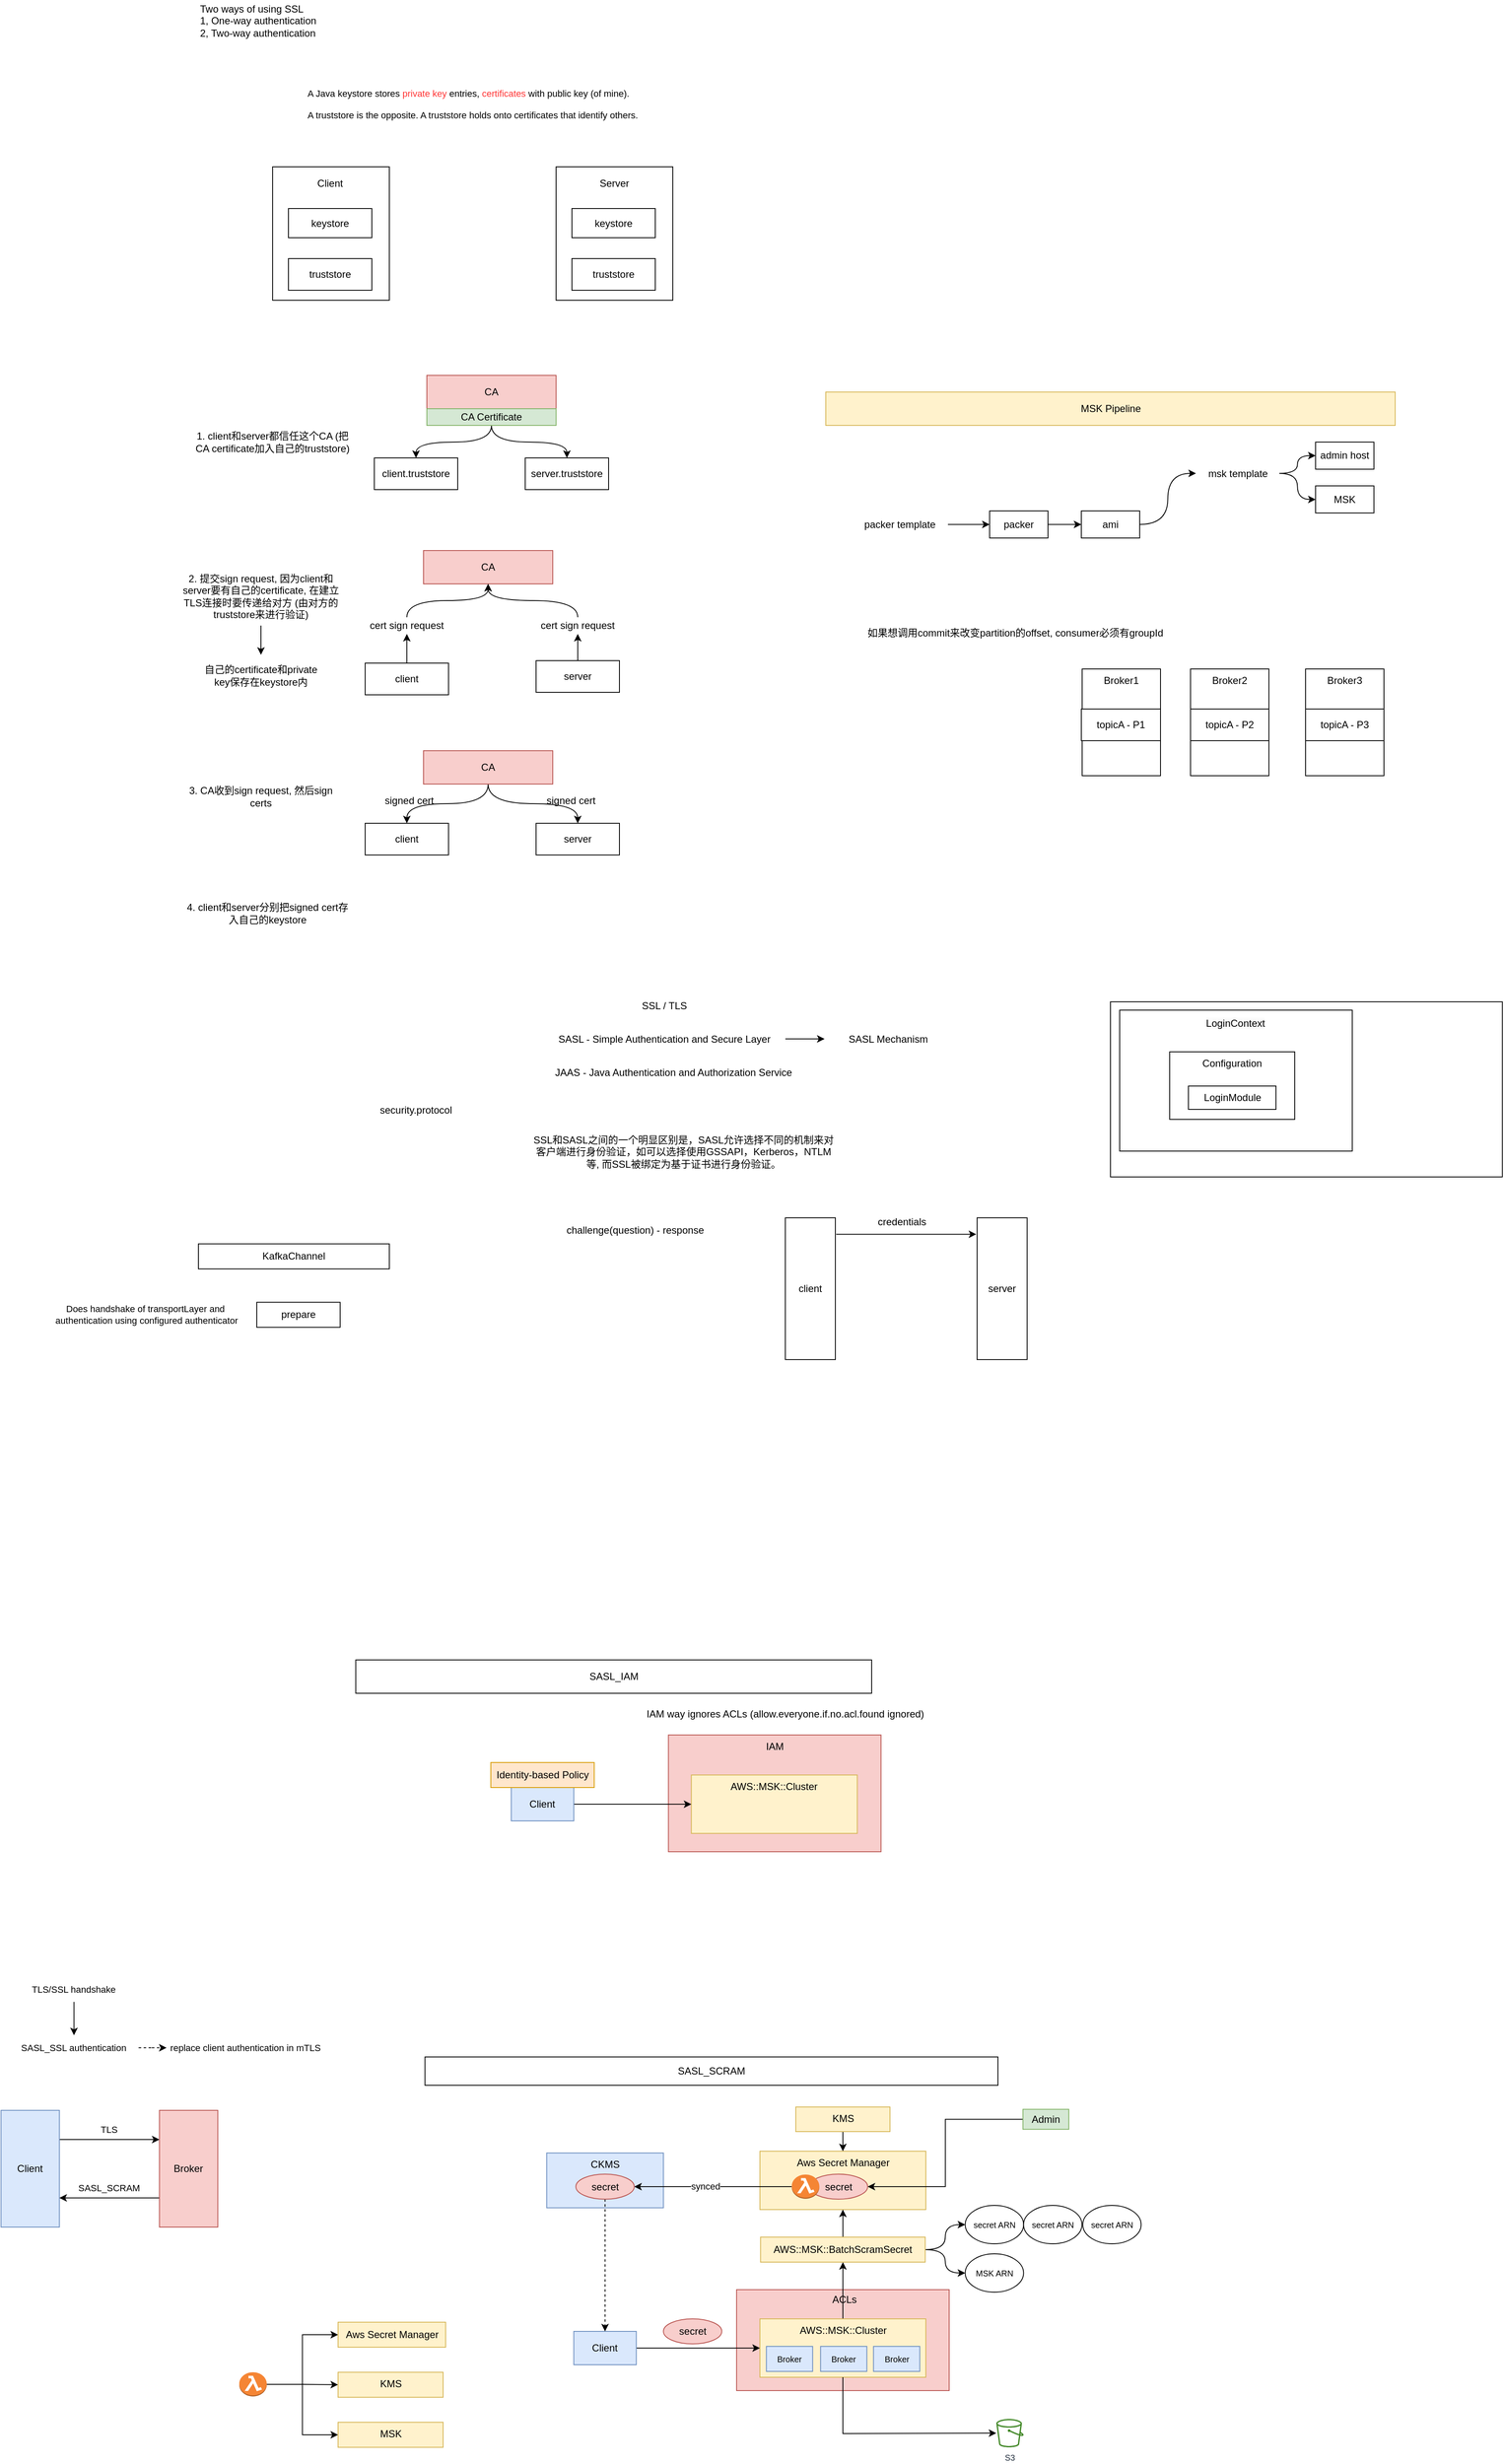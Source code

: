 <mxfile version="21.2.3" type="github">
  <diagram id="VqWRD1eYdqXnjN061D67" name="Page-1">
    <mxGraphModel dx="1621" dy="1625" grid="1" gridSize="10" guides="1" tooltips="1" connect="1" arrows="1" fold="1" page="1" pageScale="1" pageWidth="827" pageHeight="1169" math="0" shadow="0">
      <root>
        <mxCell id="0" />
        <mxCell id="1" parent="0" />
        <mxCell id="aHBjfDM95XBzwa6__JUI-15" value="" style="rounded=0;whiteSpace=wrap;html=1;verticalAlign=top;fillColor=#f8cecc;strokeColor=#b85450;" parent="1" vertex="1">
          <mxGeometry x="476.5" y="1825" width="255" height="121" as="geometry" />
        </mxCell>
        <mxCell id="adZdbqMNMHa9eECy_sV0-7" value="CKMS" style="rounded=0;whiteSpace=wrap;html=1;verticalAlign=top;fillColor=#dae8fc;strokeColor=#6c8ebf;" parent="1" vertex="1">
          <mxGeometry x="248.75" y="1661.13" width="140" height="65.75" as="geometry" />
        </mxCell>
        <mxCell id="adZdbqMNMHa9eECy_sV0-1" value="Aws Secret Manager" style="rounded=0;whiteSpace=wrap;html=1;verticalAlign=top;fillColor=#fff2cc;strokeColor=#d6b656;" parent="1" vertex="1">
          <mxGeometry x="504.5" y="1659" width="199" height="70" as="geometry" />
        </mxCell>
        <mxCell id="aHBjfDM95XBzwa6__JUI-25" style="edgeStyle=orthogonalEdgeStyle;rounded=0;orthogonalLoop=1;jettySize=auto;html=1;exitX=0;exitY=0.5;exitDx=0;exitDy=0;entryX=1;entryY=0.5;entryDx=0;entryDy=0;" parent="1" source="aHBjfDM95XBzwa6__JUI-29" target="aHBjfDM95XBzwa6__JUI-3" edge="1">
          <mxGeometry relative="1" as="geometry" />
        </mxCell>
        <mxCell id="aHBjfDM95XBzwa6__JUI-27" value="synced" style="edgeLabel;html=1;align=center;verticalAlign=middle;resizable=0;points=[];" parent="aHBjfDM95XBzwa6__JUI-25" vertex="1" connectable="0">
          <mxGeometry x="0.108" y="1" relative="1" as="geometry">
            <mxPoint y="-2" as="offset" />
          </mxGeometry>
        </mxCell>
        <mxCell id="itqR3cazL_RWvEJsIGA0-5" value="" style="edgeStyle=orthogonalEdgeStyle;rounded=0;orthogonalLoop=1;jettySize=auto;html=1;" parent="1" source="adZdbqMNMHa9eECy_sV0-3" target="adZdbqMNMHa9eECy_sV0-5" edge="1">
          <mxGeometry relative="1" as="geometry" />
        </mxCell>
        <mxCell id="aHBjfDM95XBzwa6__JUI-11" value="IAM" style="rounded=0;whiteSpace=wrap;html=1;verticalAlign=top;fillColor=#f8cecc;strokeColor=#b85450;" parent="1" vertex="1">
          <mxGeometry x="394.75" y="1160" width="255" height="140" as="geometry" />
        </mxCell>
        <mxCell id="rUbHjjRioy_Fn0qj38NF-68" value="" style="rounded=0;whiteSpace=wrap;html=1;" parent="1" vertex="1">
          <mxGeometry x="925" y="281" width="470" height="210" as="geometry" />
        </mxCell>
        <mxCell id="rUbHjjRioy_Fn0qj38NF-69" value="" style="rounded=0;whiteSpace=wrap;html=1;" parent="1" vertex="1">
          <mxGeometry x="936" y="291" width="279" height="169" as="geometry" />
        </mxCell>
        <mxCell id="rUbHjjRioy_Fn0qj38NF-71" value="Configuration" style="rounded=0;whiteSpace=wrap;html=1;verticalAlign=top;" parent="1" vertex="1">
          <mxGeometry x="996" y="341" width="150" height="81" as="geometry" />
        </mxCell>
        <mxCell id="977nJjWM0UaJ1cPmPAfp-12" value="Two ways of using SSL&lt;br&gt;1, One-way authentication&lt;br&gt;2, Two-way authentication" style="text;html=1;strokeColor=none;fillColor=none;align=left;verticalAlign=middle;whiteSpace=wrap;rounded=0;" parent="1" vertex="1">
          <mxGeometry x="-169" y="-920" width="185" height="50" as="geometry" />
        </mxCell>
        <mxCell id="977nJjWM0UaJ1cPmPAfp-14" value="" style="rounded=0;whiteSpace=wrap;html=1;" parent="1" vertex="1">
          <mxGeometry x="-80" y="-720" width="140" height="160" as="geometry" />
        </mxCell>
        <mxCell id="977nJjWM0UaJ1cPmPAfp-15" value="Client" style="text;html=1;strokeColor=none;fillColor=none;align=center;verticalAlign=middle;whiteSpace=wrap;rounded=0;" parent="1" vertex="1">
          <mxGeometry x="-36" y="-710" width="50" height="20" as="geometry" />
        </mxCell>
        <mxCell id="977nJjWM0UaJ1cPmPAfp-16" value="keystore" style="rounded=0;whiteSpace=wrap;html=1;" parent="1" vertex="1">
          <mxGeometry x="-61" y="-670" width="100" height="35" as="geometry" />
        </mxCell>
        <mxCell id="977nJjWM0UaJ1cPmPAfp-17" value="truststore" style="rounded=0;whiteSpace=wrap;html=1;" parent="1" vertex="1">
          <mxGeometry x="-61" y="-610" width="100" height="38" as="geometry" />
        </mxCell>
        <mxCell id="977nJjWM0UaJ1cPmPAfp-18" value="&lt;span style=&quot;box-sizing: border-box; font-family: Raleway, sans-serif; font-size: 11px; background-color: rgb(255, 255, 255);&quot;&gt;A Java keystore stores &lt;font color=&quot;#ff3333&quot;&gt;private key&lt;/font&gt; entries, &lt;font color=&quot;#ff3333&quot;&gt;certificates&lt;/font&gt; with public key (of mine).&lt;br&gt;&lt;br&gt;A truststore is the opposite. A truststore holds onto certificates that identify others.&lt;br&gt;&lt;/span&gt;" style="text;html=1;strokeColor=none;fillColor=none;align=left;verticalAlign=middle;whiteSpace=wrap;rounded=0;fontSize=11;fontStyle=0" parent="1" vertex="1">
          <mxGeometry x="-40" y="-820" width="405" height="50" as="geometry" />
        </mxCell>
        <mxCell id="977nJjWM0UaJ1cPmPAfp-25" value="" style="rounded=0;whiteSpace=wrap;html=1;" parent="1" vertex="1">
          <mxGeometry x="260" y="-720" width="140" height="160" as="geometry" />
        </mxCell>
        <mxCell id="977nJjWM0UaJ1cPmPAfp-26" value="Server" style="text;html=1;strokeColor=none;fillColor=none;align=center;verticalAlign=middle;whiteSpace=wrap;rounded=0;" parent="1" vertex="1">
          <mxGeometry x="305" y="-710" width="50" height="20" as="geometry" />
        </mxCell>
        <mxCell id="977nJjWM0UaJ1cPmPAfp-27" value="keystore" style="rounded=0;whiteSpace=wrap;html=1;" parent="1" vertex="1">
          <mxGeometry x="279" y="-670" width="100" height="35" as="geometry" />
        </mxCell>
        <mxCell id="977nJjWM0UaJ1cPmPAfp-28" value="truststore" style="rounded=0;whiteSpace=wrap;html=1;" parent="1" vertex="1">
          <mxGeometry x="279" y="-610" width="100" height="38" as="geometry" />
        </mxCell>
        <mxCell id="cuo-gMMu6F1mj998WloA-1" value="CA" style="rounded=0;whiteSpace=wrap;html=1;fillColor=#f8cecc;strokeColor=#b85450;" parent="1" vertex="1">
          <mxGeometry x="105" y="-470" width="155" height="40" as="geometry" />
        </mxCell>
        <mxCell id="rUbHjjRioy_Fn0qj38NF-8" style="edgeStyle=orthogonalEdgeStyle;curved=1;rounded=0;orthogonalLoop=1;jettySize=auto;html=1;" parent="1" source="rUbHjjRioy_Fn0qj38NF-1" target="rUbHjjRioy_Fn0qj38NF-5" edge="1">
          <mxGeometry relative="1" as="geometry" />
        </mxCell>
        <mxCell id="rUbHjjRioy_Fn0qj38NF-9" style="edgeStyle=orthogonalEdgeStyle;curved=1;rounded=0;orthogonalLoop=1;jettySize=auto;html=1;" parent="1" source="rUbHjjRioy_Fn0qj38NF-1" target="rUbHjjRioy_Fn0qj38NF-6" edge="1">
          <mxGeometry relative="1" as="geometry" />
        </mxCell>
        <mxCell id="rUbHjjRioy_Fn0qj38NF-1" value="CA Certificate" style="rounded=0;whiteSpace=wrap;html=1;fillColor=#d5e8d4;strokeColor=#82b366;" parent="1" vertex="1">
          <mxGeometry x="105" y="-430" width="155" height="20" as="geometry" />
        </mxCell>
        <mxCell id="rUbHjjRioy_Fn0qj38NF-5" value="client.truststore" style="rounded=0;whiteSpace=wrap;html=1;" parent="1" vertex="1">
          <mxGeometry x="42" y="-371" width="100" height="38" as="geometry" />
        </mxCell>
        <mxCell id="rUbHjjRioy_Fn0qj38NF-6" value="server.truststore" style="rounded=0;whiteSpace=wrap;html=1;" parent="1" vertex="1">
          <mxGeometry x="223" y="-371" width="100" height="38" as="geometry" />
        </mxCell>
        <mxCell id="rUbHjjRioy_Fn0qj38NF-7" value="1. client和server都信任这个CA (把CA certificate加入自己的truststore)" style="text;html=1;strokeColor=none;fillColor=none;align=center;verticalAlign=middle;whiteSpace=wrap;rounded=0;" parent="1" vertex="1">
          <mxGeometry x="-175" y="-410" width="190" height="40" as="geometry" />
        </mxCell>
        <mxCell id="rUbHjjRioy_Fn0qj38NF-14" value="" style="edgeStyle=orthogonalEdgeStyle;curved=1;rounded=0;orthogonalLoop=1;jettySize=auto;html=1;" parent="1" source="rUbHjjRioy_Fn0qj38NF-10" target="rUbHjjRioy_Fn0qj38NF-13" edge="1">
          <mxGeometry relative="1" as="geometry" />
        </mxCell>
        <mxCell id="rUbHjjRioy_Fn0qj38NF-10" value="2. 提交sign request, 因为client和server要有自己的certificate, 在建立TLS连接时要传递给对方 (由对方的truststore来进行验证)" style="text;html=1;strokeColor=none;fillColor=none;align=center;verticalAlign=middle;whiteSpace=wrap;rounded=0;" parent="1" vertex="1">
          <mxGeometry x="-194" y="-240" width="200" height="70" as="geometry" />
        </mxCell>
        <mxCell id="rUbHjjRioy_Fn0qj38NF-19" value="" style="edgeStyle=orthogonalEdgeStyle;curved=1;rounded=0;orthogonalLoop=1;jettySize=auto;html=1;" parent="1" source="rUbHjjRioy_Fn0qj38NF-11" target="rUbHjjRioy_Fn0qj38NF-17" edge="1">
          <mxGeometry relative="1" as="geometry" />
        </mxCell>
        <mxCell id="rUbHjjRioy_Fn0qj38NF-11" value="client" style="rounded=0;whiteSpace=wrap;html=1;" parent="1" vertex="1">
          <mxGeometry x="31" y="-125" width="100" height="38" as="geometry" />
        </mxCell>
        <mxCell id="rUbHjjRioy_Fn0qj38NF-20" value="" style="edgeStyle=orthogonalEdgeStyle;curved=1;rounded=0;orthogonalLoop=1;jettySize=auto;html=1;" parent="1" source="rUbHjjRioy_Fn0qj38NF-12" target="rUbHjjRioy_Fn0qj38NF-18" edge="1">
          <mxGeometry relative="1" as="geometry" />
        </mxCell>
        <mxCell id="rUbHjjRioy_Fn0qj38NF-12" value="server" style="rounded=0;whiteSpace=wrap;html=1;" parent="1" vertex="1">
          <mxGeometry x="236" y="-128" width="100" height="38" as="geometry" />
        </mxCell>
        <mxCell id="rUbHjjRioy_Fn0qj38NF-13" value="自己的certificate和private key保存在keystore内" style="text;html=1;strokeColor=none;fillColor=none;align=center;verticalAlign=middle;whiteSpace=wrap;rounded=0;" parent="1" vertex="1">
          <mxGeometry x="-169" y="-135" width="150" height="50" as="geometry" />
        </mxCell>
        <mxCell id="rUbHjjRioy_Fn0qj38NF-15" value="CA" style="rounded=0;whiteSpace=wrap;html=1;fillColor=#f8cecc;strokeColor=#b85450;" parent="1" vertex="1">
          <mxGeometry x="101" y="-260" width="155" height="40" as="geometry" />
        </mxCell>
        <mxCell id="rUbHjjRioy_Fn0qj38NF-21" style="edgeStyle=orthogonalEdgeStyle;curved=1;rounded=0;orthogonalLoop=1;jettySize=auto;html=1;" parent="1" source="rUbHjjRioy_Fn0qj38NF-17" target="rUbHjjRioy_Fn0qj38NF-15" edge="1">
          <mxGeometry relative="1" as="geometry" />
        </mxCell>
        <mxCell id="rUbHjjRioy_Fn0qj38NF-17" value="cert sign request" style="text;html=1;strokeColor=none;fillColor=none;align=center;verticalAlign=middle;whiteSpace=wrap;rounded=0;" parent="1" vertex="1">
          <mxGeometry x="23" y="-180" width="116" height="20" as="geometry" />
        </mxCell>
        <mxCell id="rUbHjjRioy_Fn0qj38NF-22" style="edgeStyle=orthogonalEdgeStyle;curved=1;rounded=0;orthogonalLoop=1;jettySize=auto;html=1;entryX=0.5;entryY=1;entryDx=0;entryDy=0;" parent="1" source="rUbHjjRioy_Fn0qj38NF-18" target="rUbHjjRioy_Fn0qj38NF-15" edge="1">
          <mxGeometry relative="1" as="geometry" />
        </mxCell>
        <mxCell id="rUbHjjRioy_Fn0qj38NF-18" value="cert sign request" style="text;html=1;strokeColor=none;fillColor=none;align=center;verticalAlign=middle;whiteSpace=wrap;rounded=0;" parent="1" vertex="1">
          <mxGeometry x="228" y="-180" width="116" height="20" as="geometry" />
        </mxCell>
        <mxCell id="rUbHjjRioy_Fn0qj38NF-27" value="3. CA收到sign request, 然后sign certs" style="text;html=1;strokeColor=none;fillColor=none;align=center;verticalAlign=middle;whiteSpace=wrap;rounded=0;" parent="1" vertex="1">
          <mxGeometry x="-194" y="10" width="200" height="50" as="geometry" />
        </mxCell>
        <mxCell id="rUbHjjRioy_Fn0qj38NF-29" value="client" style="rounded=0;whiteSpace=wrap;html=1;" parent="1" vertex="1">
          <mxGeometry x="31" y="67" width="100" height="38" as="geometry" />
        </mxCell>
        <mxCell id="rUbHjjRioy_Fn0qj38NF-31" value="server" style="rounded=0;whiteSpace=wrap;html=1;" parent="1" vertex="1">
          <mxGeometry x="236" y="67" width="100" height="38" as="geometry" />
        </mxCell>
        <mxCell id="rUbHjjRioy_Fn0qj38NF-38" style="edgeStyle=orthogonalEdgeStyle;curved=1;rounded=0;orthogonalLoop=1;jettySize=auto;html=1;" parent="1" source="rUbHjjRioy_Fn0qj38NF-33" target="rUbHjjRioy_Fn0qj38NF-29" edge="1">
          <mxGeometry relative="1" as="geometry" />
        </mxCell>
        <mxCell id="rUbHjjRioy_Fn0qj38NF-39" style="edgeStyle=orthogonalEdgeStyle;curved=1;rounded=0;orthogonalLoop=1;jettySize=auto;html=1;entryX=0.5;entryY=0;entryDx=0;entryDy=0;" parent="1" source="rUbHjjRioy_Fn0qj38NF-33" target="rUbHjjRioy_Fn0qj38NF-31" edge="1">
          <mxGeometry relative="1" as="geometry" />
        </mxCell>
        <mxCell id="rUbHjjRioy_Fn0qj38NF-33" value="CA" style="rounded=0;whiteSpace=wrap;html=1;fillColor=#f8cecc;strokeColor=#b85450;" parent="1" vertex="1">
          <mxGeometry x="101" y="-20" width="155" height="40" as="geometry" />
        </mxCell>
        <mxCell id="rUbHjjRioy_Fn0qj38NF-40" value="signed cert" style="text;html=1;strokeColor=none;fillColor=none;align=center;verticalAlign=middle;whiteSpace=wrap;rounded=0;" parent="1" vertex="1">
          <mxGeometry x="26" y="30" width="116" height="20" as="geometry" />
        </mxCell>
        <mxCell id="rUbHjjRioy_Fn0qj38NF-41" value="signed cert" style="text;html=1;strokeColor=none;fillColor=none;align=center;verticalAlign=middle;whiteSpace=wrap;rounded=0;" parent="1" vertex="1">
          <mxGeometry x="220" y="30" width="116" height="20" as="geometry" />
        </mxCell>
        <mxCell id="rUbHjjRioy_Fn0qj38NF-42" value="4. client和server分别把signed cert存入自己的keystore" style="text;html=1;strokeColor=none;fillColor=none;align=center;verticalAlign=middle;whiteSpace=wrap;rounded=0;" parent="1" vertex="1">
          <mxGeometry x="-186" y="150" width="200" height="50" as="geometry" />
        </mxCell>
        <mxCell id="rUbHjjRioy_Fn0qj38NF-43" value="security.protocol" style="text;html=1;strokeColor=none;fillColor=none;align=center;verticalAlign=middle;whiteSpace=wrap;rounded=0;" parent="1" vertex="1">
          <mxGeometry x="22" y="391" width="140" height="40" as="geometry" />
        </mxCell>
        <mxCell id="rUbHjjRioy_Fn0qj38NF-47" value="JAAS -&amp;nbsp;Java Authentication and Authorization Service" style="text;html=1;strokeColor=none;fillColor=none;align=center;verticalAlign=middle;whiteSpace=wrap;rounded=0;" parent="1" vertex="1">
          <mxGeometry x="256" y="350" width="290" height="31" as="geometry" />
        </mxCell>
        <mxCell id="rUbHjjRioy_Fn0qj38NF-54" value="" style="edgeStyle=orthogonalEdgeStyle;curved=1;rounded=0;orthogonalLoop=1;jettySize=auto;html=1;fontSize=12;" parent="1" source="rUbHjjRioy_Fn0qj38NF-49" target="rUbHjjRioy_Fn0qj38NF-53" edge="1">
          <mxGeometry relative="1" as="geometry" />
        </mxCell>
        <mxCell id="rUbHjjRioy_Fn0qj38NF-49" value="SASL -&amp;nbsp;Simple Authentication and Secure Layer" style="text;html=1;strokeColor=none;fillColor=none;align=center;verticalAlign=middle;whiteSpace=wrap;rounded=0;" parent="1" vertex="1">
          <mxGeometry x="245" y="310" width="290" height="31" as="geometry" />
        </mxCell>
        <mxCell id="rUbHjjRioy_Fn0qj38NF-50" value="SSL / TLS" style="text;html=1;strokeColor=none;fillColor=none;align=center;verticalAlign=middle;whiteSpace=wrap;rounded=0;" parent="1" vertex="1">
          <mxGeometry x="245" y="270" width="290" height="31" as="geometry" />
        </mxCell>
        <mxCell id="rUbHjjRioy_Fn0qj38NF-52" value="SSL和SASL之间的一个明显区别是，SASL允许选择不同的机制来对客户端进行身份验证，如可以选择使用GSSAPI，Kerberos，NTLM等, 而SSL被绑定为基于证书进行身份验证。" style="text;html=1;strokeColor=none;fillColor=none;align=center;verticalAlign=middle;whiteSpace=wrap;rounded=0;" parent="1" vertex="1">
          <mxGeometry x="228" y="431" width="370" height="60" as="geometry" />
        </mxCell>
        <mxCell id="rUbHjjRioy_Fn0qj38NF-53" value="SASL Mechanism" style="text;html=1;strokeColor=none;fillColor=none;align=center;verticalAlign=middle;whiteSpace=wrap;rounded=0;" parent="1" vertex="1">
          <mxGeometry x="582" y="313.25" width="153" height="24.5" as="geometry" />
        </mxCell>
        <mxCell id="rUbHjjRioy_Fn0qj38NF-67" style="edgeStyle=orthogonalEdgeStyle;curved=1;rounded=0;orthogonalLoop=1;jettySize=auto;html=1;entryX=-0.017;entryY=0.116;entryDx=0;entryDy=0;entryPerimeter=0;fontSize=12;exitX=1.017;exitY=0.116;exitDx=0;exitDy=0;exitPerimeter=0;" parent="1" source="rUbHjjRioy_Fn0qj38NF-61" target="rUbHjjRioy_Fn0qj38NF-65" edge="1">
          <mxGeometry relative="1" as="geometry" />
        </mxCell>
        <mxCell id="rUbHjjRioy_Fn0qj38NF-61" value="client" style="rounded=0;whiteSpace=wrap;html=1;" parent="1" vertex="1">
          <mxGeometry x="535" y="540" width="60" height="170" as="geometry" />
        </mxCell>
        <mxCell id="rUbHjjRioy_Fn0qj38NF-65" value="server" style="rounded=0;whiteSpace=wrap;html=1;" parent="1" vertex="1">
          <mxGeometry x="765" y="540" width="60" height="170" as="geometry" />
        </mxCell>
        <mxCell id="rUbHjjRioy_Fn0qj38NF-66" value="credentials" style="text;html=1;strokeColor=none;fillColor=none;align=center;verticalAlign=middle;whiteSpace=wrap;rounded=0;" parent="1" vertex="1">
          <mxGeometry x="625" y="530" width="100" height="30" as="geometry" />
        </mxCell>
        <mxCell id="rUbHjjRioy_Fn0qj38NF-70" value="LoginModule" style="rounded=0;whiteSpace=wrap;html=1;" parent="1" vertex="1">
          <mxGeometry x="1018.5" y="382" width="105" height="28" as="geometry" />
        </mxCell>
        <mxCell id="rUbHjjRioy_Fn0qj38NF-73" value="&lt;meta charset=&quot;utf-8&quot;&gt;&lt;span style=&quot;color: rgb(0, 0, 0); font-family: Helvetica; font-size: 12px; font-style: normal; font-variant-ligatures: normal; font-variant-caps: normal; font-weight: 400; letter-spacing: normal; orphans: 2; text-align: center; text-indent: 0px; text-transform: none; widows: 2; word-spacing: 0px; -webkit-text-stroke-width: 0px; background-color: rgb(251, 251, 251); text-decoration-thickness: initial; text-decoration-style: initial; text-decoration-color: initial; float: none; display: inline !important;&quot;&gt;LoginContext&lt;/span&gt;" style="text;html=1;strokeColor=none;fillColor=none;align=center;verticalAlign=middle;whiteSpace=wrap;rounded=0;fontSize=12;" parent="1" vertex="1">
          <mxGeometry x="1035" y="291" width="80" height="31" as="geometry" />
        </mxCell>
        <mxCell id="rUbHjjRioy_Fn0qj38NF-78" value="" style="edgeStyle=orthogonalEdgeStyle;curved=1;rounded=0;orthogonalLoop=1;jettySize=auto;html=1;fontSize=12;" parent="1" source="rUbHjjRioy_Fn0qj38NF-76" target="rUbHjjRioy_Fn0qj38NF-77" edge="1">
          <mxGeometry relative="1" as="geometry" />
        </mxCell>
        <mxCell id="rUbHjjRioy_Fn0qj38NF-76" value="packer template" style="text;html=1;strokeColor=none;fillColor=none;align=center;verticalAlign=middle;whiteSpace=wrap;rounded=0;fontSize=12;" parent="1" vertex="1">
          <mxGeometry x="615" y="-306.25" width="115" height="30" as="geometry" />
        </mxCell>
        <mxCell id="rUbHjjRioy_Fn0qj38NF-82" value="" style="edgeStyle=orthogonalEdgeStyle;curved=1;rounded=0;orthogonalLoop=1;jettySize=auto;html=1;fontSize=12;" parent="1" source="rUbHjjRioy_Fn0qj38NF-77" target="rUbHjjRioy_Fn0qj38NF-81" edge="1">
          <mxGeometry relative="1" as="geometry" />
        </mxCell>
        <mxCell id="rUbHjjRioy_Fn0qj38NF-77" value="packer" style="rounded=0;whiteSpace=wrap;html=1;fontSize=12;" parent="1" vertex="1">
          <mxGeometry x="780" y="-307.5" width="70" height="32.5" as="geometry" />
        </mxCell>
        <mxCell id="rUbHjjRioy_Fn0qj38NF-84" style="edgeStyle=orthogonalEdgeStyle;curved=1;rounded=0;orthogonalLoop=1;jettySize=auto;html=1;entryX=0;entryY=0.5;entryDx=0;entryDy=0;fontSize=12;" parent="1" source="rUbHjjRioy_Fn0qj38NF-81" target="rUbHjjRioy_Fn0qj38NF-83" edge="1">
          <mxGeometry relative="1" as="geometry" />
        </mxCell>
        <mxCell id="rUbHjjRioy_Fn0qj38NF-81" value="ami" style="rounded=0;whiteSpace=wrap;html=1;fontSize=12;" parent="1" vertex="1">
          <mxGeometry x="890" y="-307.5" width="70" height="32.5" as="geometry" />
        </mxCell>
        <mxCell id="rUbHjjRioy_Fn0qj38NF-87" value="" style="edgeStyle=orthogonalEdgeStyle;curved=1;rounded=0;orthogonalLoop=1;jettySize=auto;html=1;fontSize=12;" parent="1" source="rUbHjjRioy_Fn0qj38NF-83" target="rUbHjjRioy_Fn0qj38NF-86" edge="1">
          <mxGeometry relative="1" as="geometry" />
        </mxCell>
        <mxCell id="rUbHjjRioy_Fn0qj38NF-90" style="edgeStyle=orthogonalEdgeStyle;curved=1;rounded=0;orthogonalLoop=1;jettySize=auto;html=1;entryX=0;entryY=0.5;entryDx=0;entryDy=0;fontSize=12;" parent="1" source="rUbHjjRioy_Fn0qj38NF-83" target="rUbHjjRioy_Fn0qj38NF-88" edge="1">
          <mxGeometry relative="1" as="geometry" />
        </mxCell>
        <mxCell id="rUbHjjRioy_Fn0qj38NF-83" value="msk template" style="text;html=1;strokeColor=none;fillColor=none;align=center;verticalAlign=middle;whiteSpace=wrap;rounded=0;fontSize=12;" parent="1" vertex="1">
          <mxGeometry x="1027.5" y="-367.5" width="100" height="30" as="geometry" />
        </mxCell>
        <mxCell id="rUbHjjRioy_Fn0qj38NF-86" value="admin host" style="rounded=0;whiteSpace=wrap;html=1;fontSize=12;" parent="1" vertex="1">
          <mxGeometry x="1171" y="-390" width="70" height="32.5" as="geometry" />
        </mxCell>
        <mxCell id="rUbHjjRioy_Fn0qj38NF-88" value="MSK" style="rounded=0;whiteSpace=wrap;html=1;fontSize=12;" parent="1" vertex="1">
          <mxGeometry x="1171" y="-337.5" width="70" height="32.5" as="geometry" />
        </mxCell>
        <mxCell id="rdwlE4-5RXInatoMC4HK-1" value="challenge(question) - response" style="text;html=1;strokeColor=none;fillColor=none;align=center;verticalAlign=middle;whiteSpace=wrap;rounded=0;" parent="1" vertex="1">
          <mxGeometry x="265" y="540" width="180" height="30" as="geometry" />
        </mxCell>
        <mxCell id="rdwlE4-5RXInatoMC4HK-2" value="MSK Pipeline" style="rounded=0;whiteSpace=wrap;html=1;fillColor=#fff2cc;strokeColor=#d6b656;" parent="1" vertex="1">
          <mxGeometry x="583.5" y="-450" width="683" height="40" as="geometry" />
        </mxCell>
        <mxCell id="rdwlE4-5RXInatoMC4HK-3" value="KafkaChannel" style="rounded=0;whiteSpace=wrap;html=1;" parent="1" vertex="1">
          <mxGeometry x="-169" y="571.25" width="229" height="30" as="geometry" />
        </mxCell>
        <mxCell id="rdwlE4-5RXInatoMC4HK-4" value="prepare" style="rounded=0;whiteSpace=wrap;html=1;" parent="1" vertex="1">
          <mxGeometry x="-99" y="641.25" width="100" height="30" as="geometry" />
        </mxCell>
        <mxCell id="rdwlE4-5RXInatoMC4HK-5" value="&lt;pre style=&quot;font-size: 11px;&quot;&gt;&lt;pre style=&quot;font-size: 11px;&quot;&gt;&lt;font face=&quot;Helvetica&quot;&gt;Does handshake of transportLayer and &lt;br/&gt;authentication using configured authenticator&lt;/font&gt;&lt;/pre&gt;&lt;/pre&gt;" style="text;html=1;strokeColor=none;fillColor=none;align=center;verticalAlign=middle;whiteSpace=wrap;rounded=0;fontSize=11;labelBackgroundColor=none;fontColor=default;" parent="1" vertex="1">
          <mxGeometry x="-356" y="633.75" width="250" height="45" as="geometry" />
        </mxCell>
        <mxCell id="rdwlE4-5RXInatoMC4HK-9" value="" style="edgeStyle=orthogonalEdgeStyle;rounded=0;orthogonalLoop=1;jettySize=auto;html=1;fontFamily=Helvetica;fontSize=11;fontColor=default;" parent="1" source="rdwlE4-5RXInatoMC4HK-7" target="rdwlE4-5RXInatoMC4HK-8" edge="1">
          <mxGeometry relative="1" as="geometry" />
        </mxCell>
        <mxCell id="rdwlE4-5RXInatoMC4HK-7" value="TLS/SSL handshake" style="text;html=1;strokeColor=none;fillColor=none;align=center;verticalAlign=middle;whiteSpace=wrap;rounded=0;fontSize=11;fontFamily=Helvetica;fontColor=default;" parent="1" vertex="1">
          <mxGeometry x="-395.75" y="1450" width="155" height="30" as="geometry" />
        </mxCell>
        <mxCell id="adZdbqMNMHa9eECy_sV0-19" value="" style="edgeStyle=orthogonalEdgeStyle;curved=1;rounded=0;orthogonalLoop=1;jettySize=auto;html=1;fontFamily=Helvetica;fontSize=12;fontColor=#000000;dashed=1;" parent="1" source="rdwlE4-5RXInatoMC4HK-8" target="adZdbqMNMHa9eECy_sV0-18" edge="1">
          <mxGeometry relative="1" as="geometry" />
        </mxCell>
        <mxCell id="rdwlE4-5RXInatoMC4HK-8" value="SASL_SSL authentication" style="text;html=1;strokeColor=none;fillColor=none;align=center;verticalAlign=middle;whiteSpace=wrap;rounded=0;fontSize=11;fontFamily=Helvetica;fontColor=default;" parent="1" vertex="1">
          <mxGeometry x="-395.75" y="1520" width="155" height="30" as="geometry" />
        </mxCell>
        <mxCell id="adZdbqMNMHa9eECy_sV0-2" value="secret" style="ellipse;whiteSpace=wrap;html=1;fillColor=#f8cecc;strokeColor=#b85450;" parent="1" vertex="1">
          <mxGeometry x="563.75" y="1686.5" width="70" height="30" as="geometry" />
        </mxCell>
        <mxCell id="adZdbqMNMHa9eECy_sV0-3" value="AWS::MSK::Cluster" style="rounded=0;whiteSpace=wrap;html=1;verticalAlign=top;fillColor=#fff2cc;strokeColor=#d6b656;" parent="1" vertex="1">
          <mxGeometry x="504.5" y="1860" width="199" height="70" as="geometry" />
        </mxCell>
        <mxCell id="adZdbqMNMHa9eECy_sV0-10" style="edgeStyle=orthogonalEdgeStyle;rounded=0;orthogonalLoop=1;jettySize=auto;html=1;entryX=0;entryY=0.5;entryDx=0;entryDy=0;fontFamily=Helvetica;fontSize=12;fontColor=#000000;curved=1;" parent="1" source="adZdbqMNMHa9eECy_sV0-5" target="adZdbqMNMHa9eECy_sV0-25" edge="1">
          <mxGeometry relative="1" as="geometry">
            <mxPoint x="756.75" y="1770" as="targetPoint" />
          </mxGeometry>
        </mxCell>
        <mxCell id="adZdbqMNMHa9eECy_sV0-13" style="edgeStyle=orthogonalEdgeStyle;curved=1;rounded=0;orthogonalLoop=1;jettySize=auto;html=1;entryX=0.5;entryY=1;entryDx=0;entryDy=0;fontFamily=Helvetica;fontSize=12;fontColor=#000000;" parent="1" source="adZdbqMNMHa9eECy_sV0-5" target="adZdbqMNMHa9eECy_sV0-1" edge="1">
          <mxGeometry relative="1" as="geometry" />
        </mxCell>
        <mxCell id="adZdbqMNMHa9eECy_sV0-27" style="edgeStyle=orthogonalEdgeStyle;curved=1;rounded=0;orthogonalLoop=1;jettySize=auto;html=1;entryX=0;entryY=0.5;entryDx=0;entryDy=0;fontFamily=Helvetica;fontSize=12;fontColor=#000000;" parent="1" source="adZdbqMNMHa9eECy_sV0-5" target="adZdbqMNMHa9eECy_sV0-26" edge="1">
          <mxGeometry relative="1" as="geometry" />
        </mxCell>
        <mxCell id="adZdbqMNMHa9eECy_sV0-5" value="&lt;div style=&quot;font-size: 12px;&quot;&gt;&lt;div style=&quot;border-color: var(--border-color); font-size: 12px;&quot;&gt;AWS::MSK::BatchScramSecret&lt;/div&gt;&lt;/div&gt;" style="rounded=0;whiteSpace=wrap;html=1;fontSize=12;labelBorderColor=none;fillColor=#fff2cc;fontFamily=Helvetica;labelBackgroundColor=none;strokeColor=#d6b656;" parent="1" vertex="1">
          <mxGeometry x="505.25" y="1762" width="197.5" height="30" as="geometry" />
        </mxCell>
        <mxCell id="adZdbqMNMHa9eECy_sV0-15" style="edgeStyle=orthogonalEdgeStyle;curved=1;rounded=0;orthogonalLoop=1;jettySize=auto;html=1;entryX=0;entryY=0.5;entryDx=0;entryDy=0;fontFamily=Helvetica;fontSize=12;fontColor=#000000;" parent="1" source="adZdbqMNMHa9eECy_sV0-14" target="adZdbqMNMHa9eECy_sV0-3" edge="1">
          <mxGeometry relative="1" as="geometry" />
        </mxCell>
        <mxCell id="adZdbqMNMHa9eECy_sV0-14" value="Client" style="rounded=0;whiteSpace=wrap;html=1;verticalAlign=middle;fillColor=#dae8fc;strokeColor=#6c8ebf;" parent="1" vertex="1">
          <mxGeometry x="281.25" y="1875" width="75" height="40" as="geometry" />
        </mxCell>
        <mxCell id="adZdbqMNMHa9eECy_sV0-18" value="replace client authentication in mTLS" style="text;html=1;strokeColor=none;fillColor=none;align=center;verticalAlign=middle;whiteSpace=wrap;rounded=0;fontSize=11;fontFamily=Helvetica;fontColor=default;" parent="1" vertex="1">
          <mxGeometry x="-207.25" y="1520" width="189" height="30" as="geometry" />
        </mxCell>
        <mxCell id="adZdbqMNMHa9eECy_sV0-22" value="&lt;div style=&quot;font-size: 12px;&quot;&gt;&lt;div style=&quot;border-color: var(--border-color); font-size: 12px;&quot;&gt;SASL_SCRAM&lt;/div&gt;&lt;/div&gt;" style="rounded=0;whiteSpace=wrap;html=1;fontSize=12;labelBorderColor=none;fillColor=#FFFFFF;fontFamily=Helvetica;labelBackgroundColor=none;" parent="1" vertex="1">
          <mxGeometry x="102.75" y="1546" width="687.25" height="34" as="geometry" />
        </mxCell>
        <mxCell id="adZdbqMNMHa9eECy_sV0-25" value="secret ARN" style="ellipse;whiteSpace=wrap;html=1;fontSize=10;" parent="1" vertex="1">
          <mxGeometry x="750.75" y="1724" width="70" height="46" as="geometry" />
        </mxCell>
        <mxCell id="adZdbqMNMHa9eECy_sV0-26" value="MSK ARN" style="ellipse;whiteSpace=wrap;html=1;fontSize=10;" parent="1" vertex="1">
          <mxGeometry x="750.75" y="1782" width="70" height="46" as="geometry" />
        </mxCell>
        <mxCell id="adZdbqMNMHa9eECy_sV0-28" value="secret ARN" style="ellipse;whiteSpace=wrap;html=1;fontSize=10;" parent="1" vertex="1">
          <mxGeometry x="820.75" y="1724" width="70" height="46" as="geometry" />
        </mxCell>
        <mxCell id="adZdbqMNMHa9eECy_sV0-29" value="secret ARN" style="ellipse;whiteSpace=wrap;html=1;fontSize=10;" parent="1" vertex="1">
          <mxGeometry x="891.75" y="1724" width="70" height="46" as="geometry" />
        </mxCell>
        <mxCell id="adZdbqMNMHa9eECy_sV0-31" value="Broker1" style="rounded=0;whiteSpace=wrap;html=1;verticalAlign=top;" parent="1" vertex="1">
          <mxGeometry x="891" y="-118" width="94" height="128" as="geometry" />
        </mxCell>
        <mxCell id="adZdbqMNMHa9eECy_sV0-33" value="Broker2" style="rounded=0;whiteSpace=wrap;html=1;verticalAlign=top;" parent="1" vertex="1">
          <mxGeometry x="1021" y="-118" width="94" height="128" as="geometry" />
        </mxCell>
        <mxCell id="adZdbqMNMHa9eECy_sV0-34" value="Broker3" style="rounded=0;whiteSpace=wrap;html=1;verticalAlign=top;" parent="1" vertex="1">
          <mxGeometry x="1159" y="-118" width="94" height="128" as="geometry" />
        </mxCell>
        <mxCell id="adZdbqMNMHa9eECy_sV0-35" value="topicA - P1" style="rounded=0;whiteSpace=wrap;html=1;" parent="1" vertex="1">
          <mxGeometry x="890" y="-70" width="95" height="38" as="geometry" />
        </mxCell>
        <mxCell id="adZdbqMNMHa9eECy_sV0-36" value="topicA - P2" style="rounded=0;whiteSpace=wrap;html=1;" parent="1" vertex="1">
          <mxGeometry x="1021" y="-70" width="94" height="38" as="geometry" />
        </mxCell>
        <mxCell id="adZdbqMNMHa9eECy_sV0-37" value="topicA - P3" style="rounded=0;whiteSpace=wrap;html=1;" parent="1" vertex="1">
          <mxGeometry x="1159" y="-70" width="94" height="38" as="geometry" />
        </mxCell>
        <mxCell id="adZdbqMNMHa9eECy_sV0-38" value="如果想调用commit来改变partition的offset, consumer必须有groupId" style="text;html=1;strokeColor=none;fillColor=none;align=center;verticalAlign=middle;whiteSpace=wrap;rounded=0;fontSize=12;fontFamily=Helvetica;fontColor=#000000;" parent="1" vertex="1">
          <mxGeometry x="621.25" y="-180" width="380" height="37.5" as="geometry" />
        </mxCell>
        <mxCell id="itqR3cazL_RWvEJsIGA0-8" style="edgeStyle=orthogonalEdgeStyle;rounded=0;orthogonalLoop=1;jettySize=auto;html=1;exitX=1;exitY=0.25;exitDx=0;exitDy=0;entryX=0;entryY=0.25;entryDx=0;entryDy=0;" parent="1" source="itqR3cazL_RWvEJsIGA0-6" target="itqR3cazL_RWvEJsIGA0-7" edge="1">
          <mxGeometry relative="1" as="geometry" />
        </mxCell>
        <mxCell id="itqR3cazL_RWvEJsIGA0-6" value="Client" style="rounded=0;whiteSpace=wrap;html=1;verticalAlign=middle;fillColor=#dae8fc;strokeColor=#6c8ebf;" parent="1" vertex="1">
          <mxGeometry x="-405.75" y="1610" width="70" height="140" as="geometry" />
        </mxCell>
        <mxCell id="itqR3cazL_RWvEJsIGA0-9" style="edgeStyle=orthogonalEdgeStyle;rounded=0;orthogonalLoop=1;jettySize=auto;html=1;exitX=0;exitY=0.75;exitDx=0;exitDy=0;entryX=1;entryY=0.75;entryDx=0;entryDy=0;" parent="1" source="itqR3cazL_RWvEJsIGA0-7" target="itqR3cazL_RWvEJsIGA0-6" edge="1">
          <mxGeometry relative="1" as="geometry" />
        </mxCell>
        <mxCell id="itqR3cazL_RWvEJsIGA0-7" value="Broker" style="rounded=0;whiteSpace=wrap;html=1;verticalAlign=middle;fillColor=#f8cecc;strokeColor=#b85450;" parent="1" vertex="1">
          <mxGeometry x="-215.75" y="1610" width="70" height="140" as="geometry" />
        </mxCell>
        <mxCell id="itqR3cazL_RWvEJsIGA0-10" value="TLS" style="text;html=1;strokeColor=none;fillColor=none;align=center;verticalAlign=middle;whiteSpace=wrap;rounded=0;fontSize=11;fontFamily=Helvetica;fontColor=default;" parent="1" vertex="1">
          <mxGeometry x="-325.75" y="1620" width="100" height="25" as="geometry" />
        </mxCell>
        <mxCell id="itqR3cazL_RWvEJsIGA0-11" value="SASL_SCRAM" style="text;html=1;strokeColor=none;fillColor=none;align=center;verticalAlign=middle;whiteSpace=wrap;rounded=0;fontSize=11;fontFamily=Helvetica;fontColor=default;" parent="1" vertex="1">
          <mxGeometry x="-325.75" y="1690.5" width="100" height="25" as="geometry" />
        </mxCell>
        <mxCell id="aHBjfDM95XBzwa6__JUI-8" style="edgeStyle=orthogonalEdgeStyle;rounded=0;orthogonalLoop=1;jettySize=auto;html=1;entryX=0.5;entryY=0;entryDx=0;entryDy=0;dashed=1;" parent="1" source="aHBjfDM95XBzwa6__JUI-3" target="adZdbqMNMHa9eECy_sV0-14" edge="1">
          <mxGeometry relative="1" as="geometry" />
        </mxCell>
        <mxCell id="aHBjfDM95XBzwa6__JUI-3" value="secret" style="ellipse;whiteSpace=wrap;html=1;fillColor=#f8cecc;strokeColor=#b85450;" parent="1" vertex="1">
          <mxGeometry x="283.75" y="1686.5" width="70" height="30" as="geometry" />
        </mxCell>
        <mxCell id="aHBjfDM95XBzwa6__JUI-26" style="edgeStyle=orthogonalEdgeStyle;rounded=0;orthogonalLoop=1;jettySize=auto;html=1;entryX=1;entryY=0.5;entryDx=0;entryDy=0;" parent="1" source="aHBjfDM95XBzwa6__JUI-4" target="adZdbqMNMHa9eECy_sV0-2" edge="1">
          <mxGeometry relative="1" as="geometry" />
        </mxCell>
        <mxCell id="aHBjfDM95XBzwa6__JUI-4" value="Admin" style="rounded=0;whiteSpace=wrap;html=1;verticalAlign=middle;fillColor=#d5e8d4;strokeColor=#82b366;" parent="1" vertex="1">
          <mxGeometry x="820" y="1608.75" width="55" height="24" as="geometry" />
        </mxCell>
        <mxCell id="aHBjfDM95XBzwa6__JUI-20" style="edgeStyle=orthogonalEdgeStyle;rounded=0;orthogonalLoop=1;jettySize=auto;html=1;entryX=0.5;entryY=0;entryDx=0;entryDy=0;" parent="1" source="aHBjfDM95XBzwa6__JUI-7" target="adZdbqMNMHa9eECy_sV0-1" edge="1">
          <mxGeometry relative="1" as="geometry" />
        </mxCell>
        <mxCell id="aHBjfDM95XBzwa6__JUI-7" value="KMS" style="rounded=0;whiteSpace=wrap;html=1;verticalAlign=top;fillColor=#fff2cc;strokeColor=#d6b656;" parent="1" vertex="1">
          <mxGeometry x="547.5" y="1606" width="113" height="29.5" as="geometry" />
        </mxCell>
        <mxCell id="aHBjfDM95XBzwa6__JUI-9" value="secret" style="ellipse;whiteSpace=wrap;html=1;fillColor=#f8cecc;strokeColor=#b85450;" parent="1" vertex="1">
          <mxGeometry x="388.75" y="1860" width="70" height="30" as="geometry" />
        </mxCell>
        <mxCell id="aHBjfDM95XBzwa6__JUI-10" value="AWS::MSK::Cluster" style="rounded=0;whiteSpace=wrap;html=1;verticalAlign=top;fillColor=#fff2cc;strokeColor=#d6b656;" parent="1" vertex="1">
          <mxGeometry x="422.25" y="1208" width="199" height="70" as="geometry" />
        </mxCell>
        <mxCell id="aHBjfDM95XBzwa6__JUI-14" style="edgeStyle=orthogonalEdgeStyle;rounded=0;orthogonalLoop=1;jettySize=auto;html=1;entryX=0;entryY=0.5;entryDx=0;entryDy=0;" parent="1" source="aHBjfDM95XBzwa6__JUI-12" target="aHBjfDM95XBzwa6__JUI-10" edge="1">
          <mxGeometry relative="1" as="geometry" />
        </mxCell>
        <mxCell id="aHBjfDM95XBzwa6__JUI-12" value="Client" style="rounded=0;whiteSpace=wrap;html=1;verticalAlign=middle;fillColor=#dae8fc;strokeColor=#6c8ebf;" parent="1" vertex="1">
          <mxGeometry x="206.25" y="1223" width="75" height="40" as="geometry" />
        </mxCell>
        <mxCell id="aHBjfDM95XBzwa6__JUI-13" value="Identity-based Policy" style="rounded=0;whiteSpace=wrap;html=1;verticalAlign=middle;fillColor=#ffe6cc;strokeColor=#d79b00;align=center;" parent="1" vertex="1">
          <mxGeometry x="181.75" y="1193" width="124" height="30" as="geometry" />
        </mxCell>
        <mxCell id="aHBjfDM95XBzwa6__JUI-17" value="ACLs" style="text;html=1;strokeColor=none;fillColor=none;align=center;verticalAlign=middle;whiteSpace=wrap;rounded=0;" parent="1" vertex="1">
          <mxGeometry x="575.75" y="1828" width="60" height="18" as="geometry" />
        </mxCell>
        <mxCell id="aHBjfDM95XBzwa6__JUI-21" value="IAM way ignores ACLs (allow.everyone.if.no.acl.found ignored)" style="text;html=1;strokeColor=none;fillColor=none;align=center;verticalAlign=middle;whiteSpace=wrap;rounded=0;" parent="1" vertex="1">
          <mxGeometry x="366.75" y="1120" width="336" height="30" as="geometry" />
        </mxCell>
        <mxCell id="aHBjfDM95XBzwa6__JUI-22" value="&lt;div style=&quot;font-size: 12px;&quot;&gt;&lt;div style=&quot;border-color: var(--border-color); font-size: 12px;&quot;&gt;SASL_IAM&lt;/div&gt;&lt;/div&gt;" style="rounded=0;whiteSpace=wrap;html=1;fontSize=12;labelBorderColor=none;fillColor=#FFFFFF;fontFamily=Helvetica;labelBackgroundColor=none;" parent="1" vertex="1">
          <mxGeometry x="19.75" y="1070" width="618.75" height="40" as="geometry" />
        </mxCell>
        <mxCell id="0qHlyQaS1Atdcx_r4Ze_-8" value="" style="edgeStyle=orthogonalEdgeStyle;rounded=0;orthogonalLoop=1;jettySize=auto;html=1;" parent="1" source="0qHlyQaS1Atdcx_r4Ze_-2" target="0qHlyQaS1Atdcx_r4Ze_-5" edge="1">
          <mxGeometry relative="1" as="geometry" />
        </mxCell>
        <mxCell id="0qHlyQaS1Atdcx_r4Ze_-9" style="edgeStyle=orthogonalEdgeStyle;rounded=0;orthogonalLoop=1;jettySize=auto;html=1;entryX=0;entryY=0.5;entryDx=0;entryDy=0;" parent="1" source="0qHlyQaS1Atdcx_r4Ze_-2" target="0qHlyQaS1Atdcx_r4Ze_-4" edge="1">
          <mxGeometry relative="1" as="geometry" />
        </mxCell>
        <mxCell id="0qHlyQaS1Atdcx_r4Ze_-10" style="edgeStyle=orthogonalEdgeStyle;rounded=0;orthogonalLoop=1;jettySize=auto;html=1;entryX=0;entryY=0.5;entryDx=0;entryDy=0;" parent="1" source="0qHlyQaS1Atdcx_r4Ze_-2" target="0qHlyQaS1Atdcx_r4Ze_-7" edge="1">
          <mxGeometry relative="1" as="geometry" />
        </mxCell>
        <mxCell id="0qHlyQaS1Atdcx_r4Ze_-2" value="" style="outlineConnect=0;dashed=0;verticalLabelPosition=bottom;verticalAlign=top;align=center;html=1;shape=mxgraph.aws3.lambda_function;fillColor=#F58534;gradientColor=none;" parent="1" vertex="1">
          <mxGeometry x="-120" y="1924" width="33" height="29" as="geometry" />
        </mxCell>
        <mxCell id="0qHlyQaS1Atdcx_r4Ze_-4" value="Aws Secret Manager" style="rounded=0;whiteSpace=wrap;html=1;verticalAlign=middle;fillColor=#fff2cc;strokeColor=#d6b656;align=center;" parent="1" vertex="1">
          <mxGeometry x="-1.5" y="1864" width="129" height="30" as="geometry" />
        </mxCell>
        <mxCell id="0qHlyQaS1Atdcx_r4Ze_-5" value="KMS" style="rounded=0;whiteSpace=wrap;html=1;verticalAlign=top;fillColor=#fff2cc;strokeColor=#d6b656;" parent="1" vertex="1">
          <mxGeometry x="-1.5" y="1924" width="126" height="30" as="geometry" />
        </mxCell>
        <mxCell id="0qHlyQaS1Atdcx_r4Ze_-7" value="MSK" style="rounded=0;whiteSpace=wrap;html=1;verticalAlign=top;fillColor=#fff2cc;strokeColor=#d6b656;" parent="1" vertex="1">
          <mxGeometry x="-1.5" y="1984" width="126" height="30" as="geometry" />
        </mxCell>
        <mxCell id="0qHlyQaS1Atdcx_r4Ze_-12" value="" style="edgeStyle=orthogonalEdgeStyle;rounded=0;orthogonalLoop=1;jettySize=auto;html=1;exitX=0;exitY=0.5;exitDx=0;exitDy=0;entryX=1;entryY=0.5;entryDx=0;entryDy=0;" parent="1" source="adZdbqMNMHa9eECy_sV0-2" target="aHBjfDM95XBzwa6__JUI-29" edge="1">
          <mxGeometry relative="1" as="geometry">
            <mxPoint x="564" y="1702" as="sourcePoint" />
            <mxPoint x="354" y="1702" as="targetPoint" />
          </mxGeometry>
        </mxCell>
        <mxCell id="aHBjfDM95XBzwa6__JUI-29" value="" style="outlineConnect=0;dashed=0;verticalLabelPosition=bottom;verticalAlign=top;align=center;html=1;shape=mxgraph.aws3.lambda_function;fillColor=#F58534;gradientColor=none;" parent="1" vertex="1">
          <mxGeometry x="542.75" y="1687" width="33" height="29" as="geometry" />
        </mxCell>
        <mxCell id="zOuGzCsOtWj9SCTsaC6b-1" value="Broker" style="rounded=0;whiteSpace=wrap;html=1;verticalAlign=middle;fillColor=#dae8fc;strokeColor=#6c8ebf;fontSize=10;" parent="1" vertex="1">
          <mxGeometry x="512.25" y="1893" width="55.5" height="30" as="geometry" />
        </mxCell>
        <mxCell id="zOuGzCsOtWj9SCTsaC6b-2" value="Broker" style="rounded=0;whiteSpace=wrap;html=1;verticalAlign=middle;fillColor=#dae8fc;strokeColor=#6c8ebf;fontSize=10;" parent="1" vertex="1">
          <mxGeometry x="577.25" y="1893" width="55.5" height="30" as="geometry" />
        </mxCell>
        <mxCell id="zOuGzCsOtWj9SCTsaC6b-3" value="Broker" style="rounded=0;whiteSpace=wrap;html=1;verticalAlign=middle;fillColor=#dae8fc;strokeColor=#6c8ebf;fontSize=10;" parent="1" vertex="1">
          <mxGeometry x="640.75" y="1893" width="55.5" height="30" as="geometry" />
        </mxCell>
        <mxCell id="zOuGzCsOtWj9SCTsaC6b-6" style="edgeStyle=orthogonalEdgeStyle;rounded=0;orthogonalLoop=1;jettySize=auto;html=1;entryX=0.5;entryY=1;entryDx=0;entryDy=0;startArrow=classic;startFill=1;endArrow=none;endFill=0;" parent="1" target="adZdbqMNMHa9eECy_sV0-3" edge="1">
          <mxGeometry relative="1" as="geometry">
            <mxPoint x="788" y="1997" as="sourcePoint" />
          </mxGeometry>
        </mxCell>
        <mxCell id="zOuGzCsOtWj9SCTsaC6b-4" value="S3" style="sketch=0;outlineConnect=0;fontColor=#232F3E;gradientColor=none;fillColor=#3F8624;strokeColor=none;dashed=0;verticalLabelPosition=bottom;verticalAlign=top;align=center;html=1;fontSize=10;fontStyle=0;aspect=fixed;pointerEvents=1;shape=mxgraph.aws4.bucket;" parent="1" vertex="1">
          <mxGeometry x="788.06" y="1980" width="32.69" height="34" as="geometry" />
        </mxCell>
      </root>
    </mxGraphModel>
  </diagram>
</mxfile>

